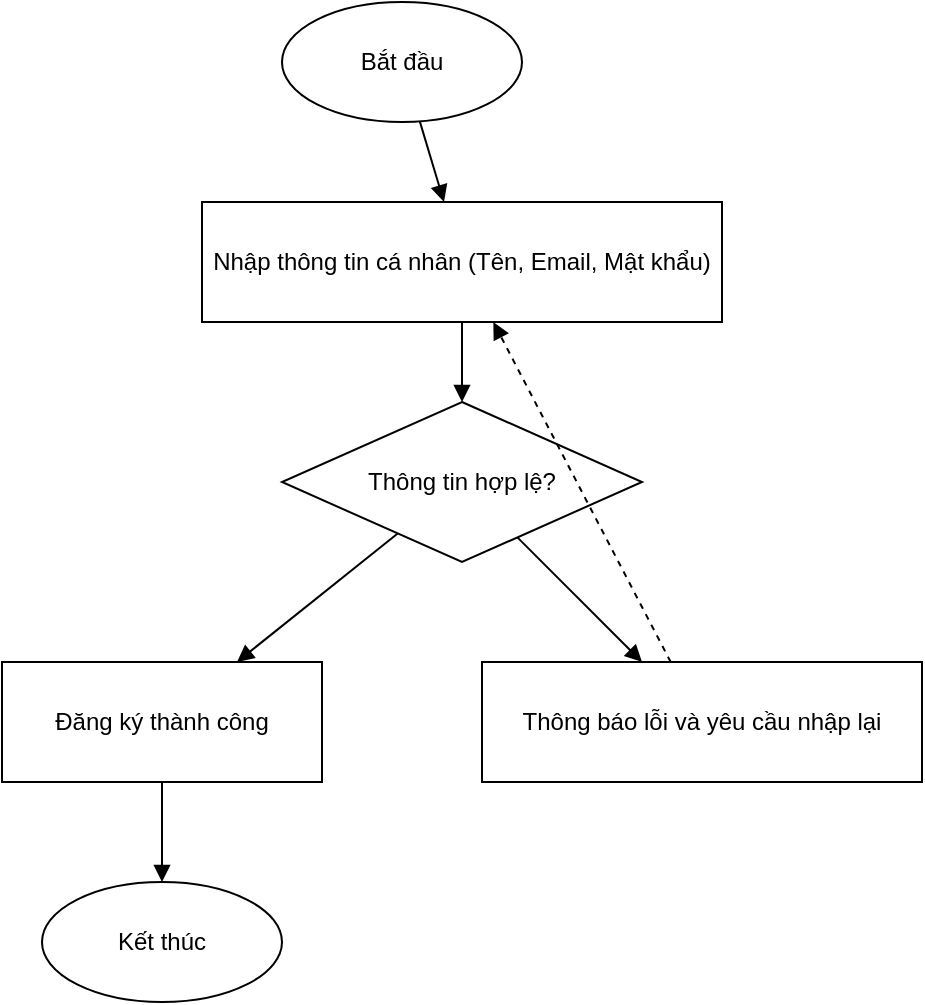 <mxfile>
  <diagram name="Flowchart Dang Ky Tai Khoan" id="flow3">
    <mxGraphModel dx="1136" dy="641" grid="1" gridSize="10" guides="1" tooltips="1" connect="1" arrows="1" fold="1" page="1" pageScale="1" pageWidth="827" pageHeight="1169" math="0" shadow="0">
      <root>
        <mxCell id="0"/>
        <mxCell id="1" parent="0"/>

        <!-- Start -->
        <mxCell id="2" value="Bắt đầu" style="ellipse;whiteSpace=wrap;html=1;" vertex="1" parent="1">
          <mxGeometry x="240" y="40" width="120" height="60" as="geometry"/>
        </mxCell>

        <!-- Step 1 -->
        <mxCell id="3" value="Nhập thông tin cá nhân (Tên, Email, Mật khẩu)" style="rounded=0;whiteSpace=wrap;html=1;" vertex="1" parent="1">
          <mxGeometry x="200" y="140" width="260" height="60" as="geometry"/>
        </mxCell>

        <!-- Decision -->
        <mxCell id="4" value="Thông tin hợp lệ?" style="rhombus;whiteSpace=wrap;html=1;" vertex="1" parent="1">
          <mxGeometry x="240" y="240" width="180" height="80" as="geometry"/>
        </mxCell>

        <!-- Yes branch -->
        <mxCell id="5" value="Đăng ký thành công" style="rounded=0;whiteSpace=wrap;html=1;" vertex="1" parent="1">
          <mxGeometry x="100" y="370" width="160" height="60" as="geometry"/>
        </mxCell>

        <!-- No branch -->
        <mxCell id="6" value="Thông báo lỗi và yêu cầu nhập lại" style="rounded=0;whiteSpace=wrap;html=1;" vertex="1" parent="1">
          <mxGeometry x="340" y="370" width="220" height="60" as="geometry"/>
        </mxCell>

        <!-- End (Yes) -->
        <mxCell id="7" value="Kết thúc" style="ellipse;whiteSpace=wrap;html=1;" vertex="1" parent="1">
          <mxGeometry x="120" y="480" width="120" height="60" as="geometry"/>
        </mxCell>

        <!-- Connectors -->
        <mxCell id="8" edge="1" source="2" target="3" style="endArrow=block;" parent="1">
          <mxGeometry relative="1" as="geometry"/>
        </mxCell>

        <mxCell id="9" edge="1" source="3" target="4" style="endArrow=block;" parent="1">
          <mxGeometry relative="1" as="geometry"/>
        </mxCell>

        <mxCell id="10" edge="1" source="4" target="5" style="endArrow=block;" parent="1">
          <mxGeometry relative="1" as="geometry"/>
        </mxCell>

        <mxCell id="11" edge="1" source="4" target="6" style="endArrow=block;" parent="1">
          <mxGeometry relative="1" as="geometry"/>
        </mxCell>

        <mxCell id="12" edge="1" source="5" target="7" style="endArrow=block;" parent="1">
          <mxGeometry relative="1" as="geometry"/>
        </mxCell>

        <!-- Loop back from No branch -->
        <mxCell id="13" edge="1" source="6" target="3" style="endArrow=block;dashed=1;" parent="1">
          <mxGeometry relative="1" as="geometry"/>
        </mxCell>

      </root>
    </mxGraphModel>
  </diagram>
</mxfile>